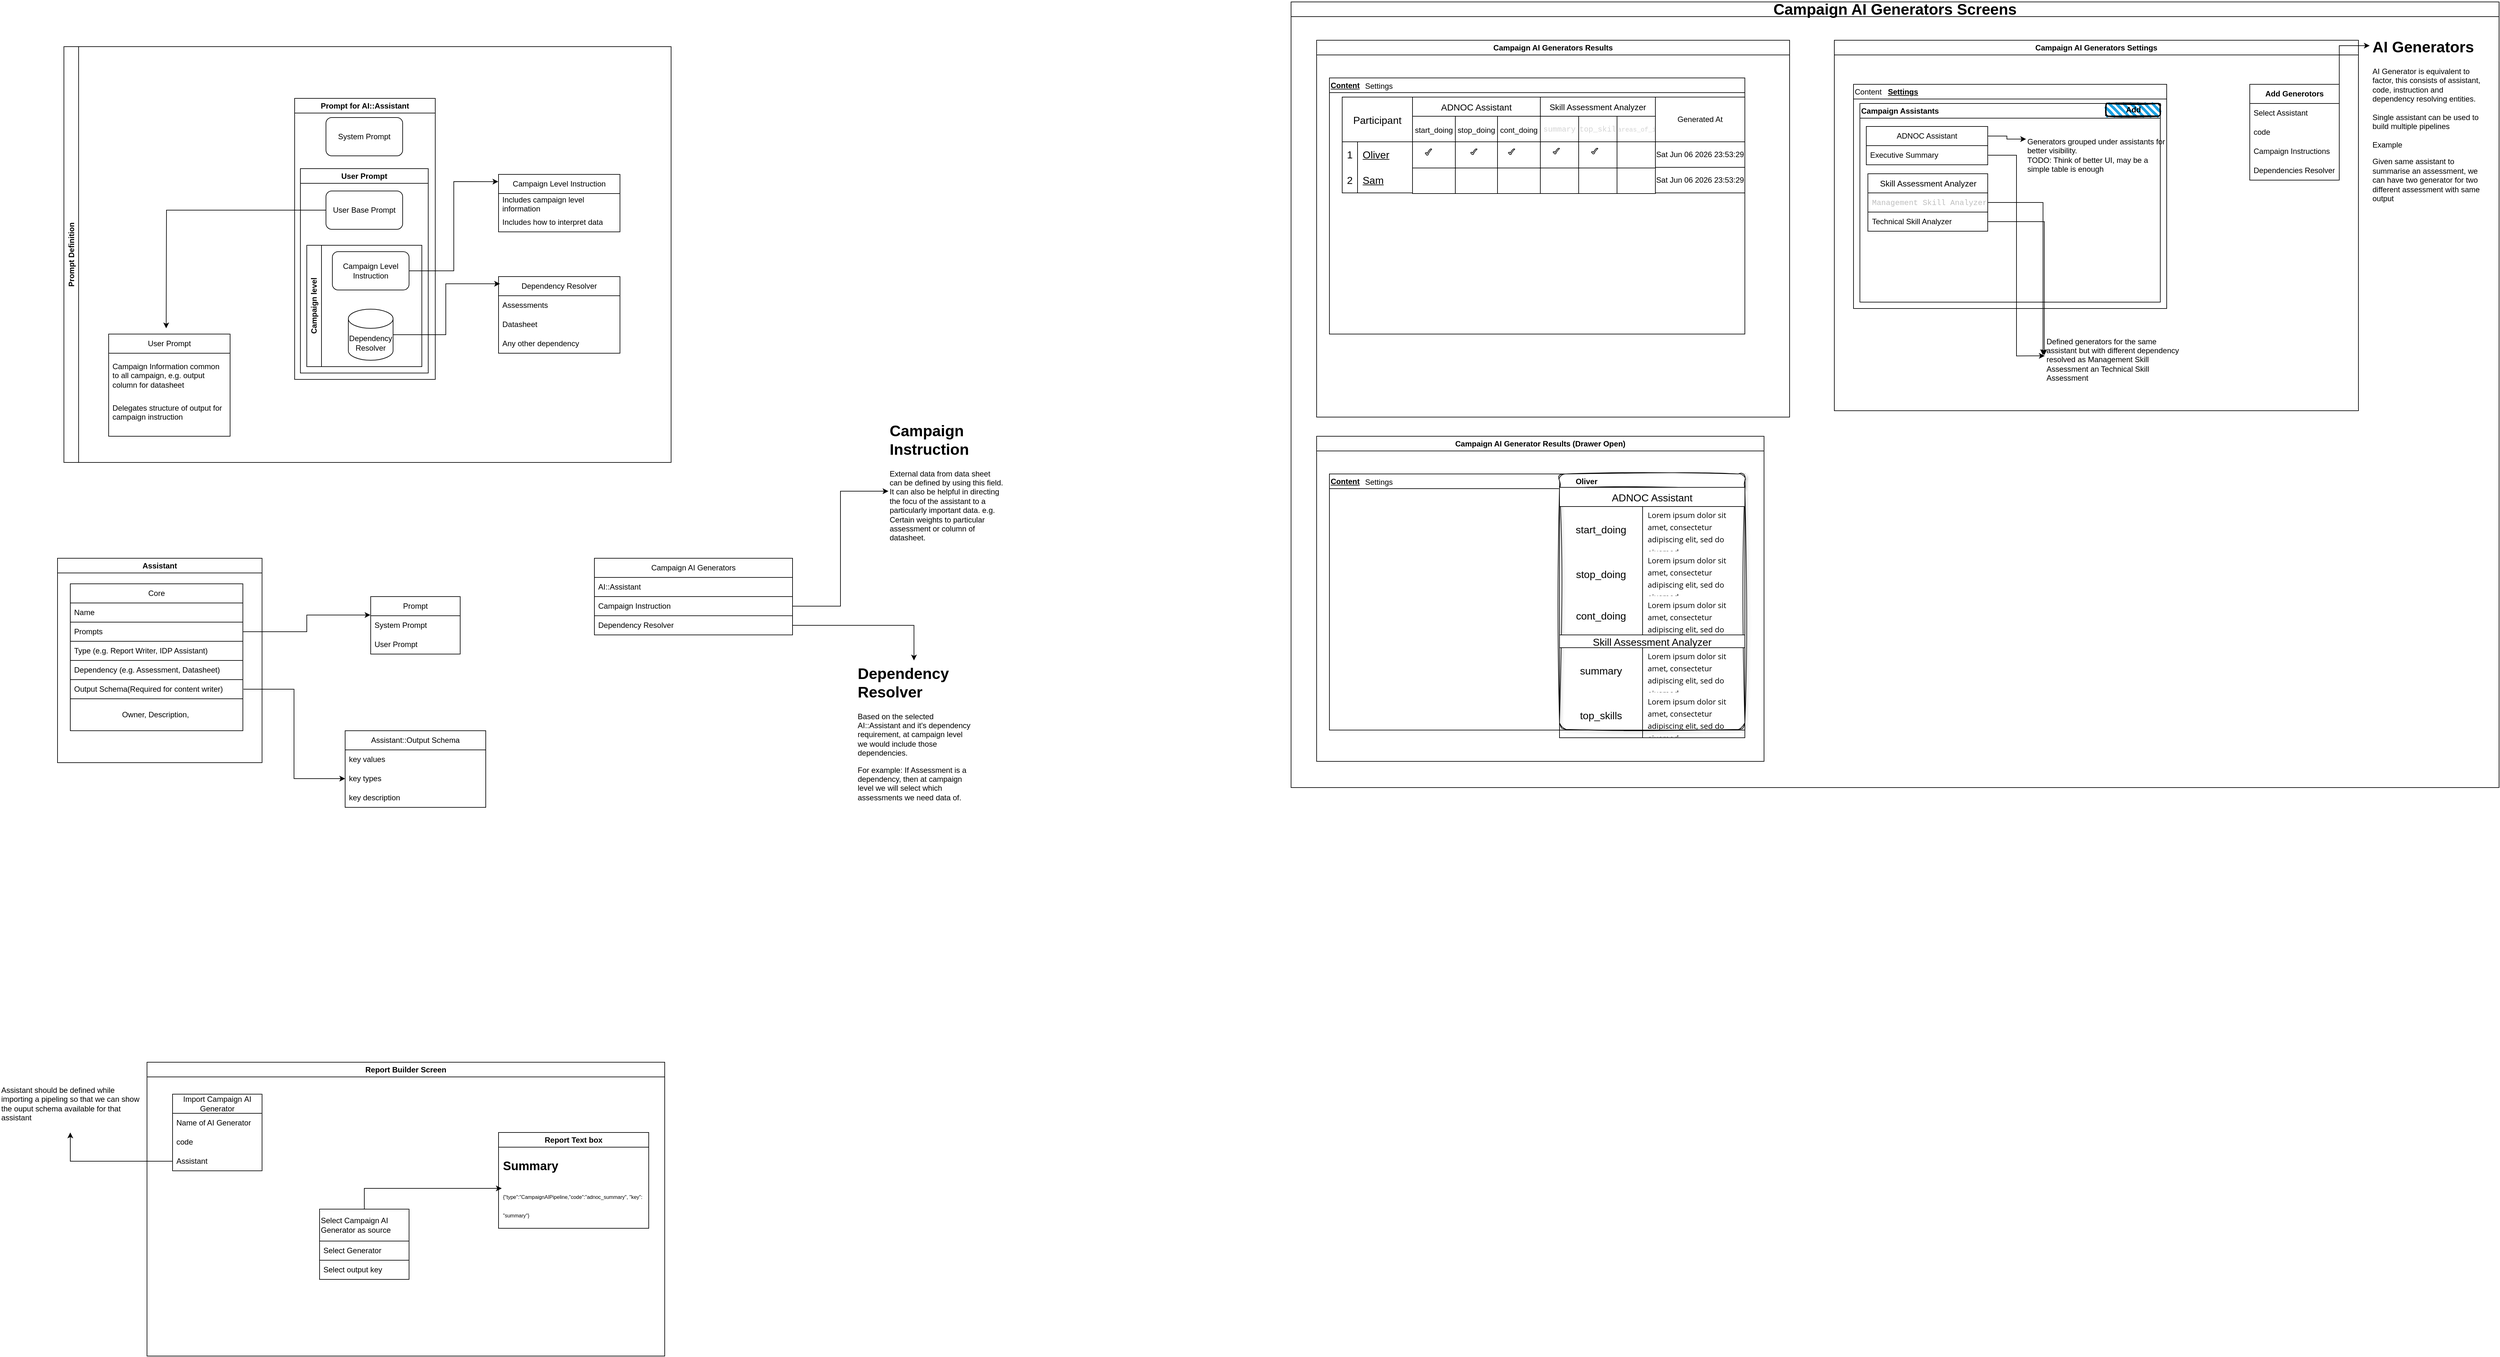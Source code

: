 <mxfile version="27.1.6">
  <diagram name="Page-1" id="SSzMfHvwIdfggM3md5LJ">
    <mxGraphModel dx="1851" dy="13253" grid="1" gridSize="10" guides="1" tooltips="1" connect="1" arrows="1" fold="1" page="1" pageScale="1" pageWidth="19200" pageHeight="12000" math="0" shadow="0">
      <root>
        <mxCell id="0" />
        <mxCell id="1" parent="0" />
        <mxCell id="PlvmzQfx7ljTFL7CO23Y-20" value="Campaign Level Instruction" style="swimlane;fontStyle=0;childLayout=stackLayout;horizontal=1;startSize=30;horizontalStack=0;resizeParent=1;resizeParentMax=0;resizeLast=0;collapsible=1;marginBottom=0;whiteSpace=wrap;html=1;" parent="1" vertex="1">
          <mxGeometry x="790" y="-460" width="190" height="90" as="geometry" />
        </mxCell>
        <mxCell id="PlvmzQfx7ljTFL7CO23Y-21" value="Includes campaign level information" style="text;strokeColor=none;fillColor=none;align=left;verticalAlign=middle;spacingLeft=4;spacingRight=4;overflow=hidden;points=[[0,0.5],[1,0.5]];portConstraint=eastwest;rotatable=0;whiteSpace=wrap;html=1;" parent="PlvmzQfx7ljTFL7CO23Y-20" vertex="1">
          <mxGeometry y="30" width="190" height="30" as="geometry" />
        </mxCell>
        <mxCell id="PlvmzQfx7ljTFL7CO23Y-23" value="Includes how to interpret data" style="text;strokeColor=none;fillColor=none;align=left;verticalAlign=middle;spacingLeft=4;spacingRight=4;overflow=hidden;points=[[0,0.5],[1,0.5]];portConstraint=eastwest;rotatable=0;whiteSpace=wrap;html=1;" parent="PlvmzQfx7ljTFL7CO23Y-20" vertex="1">
          <mxGeometry y="60" width="190" height="30" as="geometry" />
        </mxCell>
        <mxCell id="PlvmzQfx7ljTFL7CO23Y-27" value="Dependency Resolver" style="swimlane;fontStyle=0;childLayout=stackLayout;horizontal=1;startSize=30;horizontalStack=0;resizeParent=1;resizeParentMax=0;resizeLast=0;collapsible=1;marginBottom=0;whiteSpace=wrap;html=1;" parent="1" vertex="1">
          <mxGeometry x="790" y="-300" width="190" height="120" as="geometry" />
        </mxCell>
        <mxCell id="PlvmzQfx7ljTFL7CO23Y-28" value="Assessments" style="text;strokeColor=none;fillColor=none;align=left;verticalAlign=middle;spacingLeft=4;spacingRight=4;overflow=hidden;points=[[0,0.5],[1,0.5]];portConstraint=eastwest;rotatable=0;whiteSpace=wrap;html=1;" parent="PlvmzQfx7ljTFL7CO23Y-27" vertex="1">
          <mxGeometry y="30" width="190" height="30" as="geometry" />
        </mxCell>
        <mxCell id="PlvmzQfx7ljTFL7CO23Y-29" value="Datasheet" style="text;strokeColor=none;fillColor=none;align=left;verticalAlign=middle;spacingLeft=4;spacingRight=4;overflow=hidden;points=[[0,0.5],[1,0.5]];portConstraint=eastwest;rotatable=0;whiteSpace=wrap;html=1;" parent="PlvmzQfx7ljTFL7CO23Y-27" vertex="1">
          <mxGeometry y="60" width="190" height="30" as="geometry" />
        </mxCell>
        <mxCell id="PlvmzQfx7ljTFL7CO23Y-30" value="Any other dependency" style="text;strokeColor=none;fillColor=none;align=left;verticalAlign=middle;spacingLeft=4;spacingRight=4;overflow=hidden;points=[[0,0.5],[1,0.5]];portConstraint=eastwest;rotatable=0;whiteSpace=wrap;html=1;" parent="PlvmzQfx7ljTFL7CO23Y-27" vertex="1">
          <mxGeometry y="90" width="190" height="30" as="geometry" />
        </mxCell>
        <mxCell id="CMrl497mcLFZJ8g_c2Jp-1" value="User Prompt" style="swimlane;fontStyle=0;childLayout=stackLayout;horizontal=1;startSize=30;horizontalStack=0;resizeParent=1;resizeParentMax=0;resizeLast=0;collapsible=1;marginBottom=0;whiteSpace=wrap;html=1;" parent="1" vertex="1">
          <mxGeometry x="180" y="-210" width="190" height="160" as="geometry" />
        </mxCell>
        <mxCell id="CMrl497mcLFZJ8g_c2Jp-2" value="Campaign Information common to all campaign, e.g. output column for datasheet" style="text;strokeColor=none;fillColor=none;align=left;verticalAlign=middle;spacingLeft=4;spacingRight=4;overflow=hidden;points=[[0,0.5],[1,0.5]];portConstraint=eastwest;rotatable=0;whiteSpace=wrap;html=1;" parent="CMrl497mcLFZJ8g_c2Jp-1" vertex="1">
          <mxGeometry y="30" width="190" height="70" as="geometry" />
        </mxCell>
        <mxCell id="CMrl497mcLFZJ8g_c2Jp-3" value="Delegates structure of output for campaign instruction&lt;div&gt;&lt;br&gt;&lt;/div&gt;" style="text;strokeColor=none;fillColor=none;align=left;verticalAlign=middle;spacingLeft=4;spacingRight=4;overflow=hidden;points=[[0,0.5],[1,0.5]];portConstraint=eastwest;rotatable=0;whiteSpace=wrap;html=1;" parent="CMrl497mcLFZJ8g_c2Jp-1" vertex="1">
          <mxGeometry y="100" width="190" height="60" as="geometry" />
        </mxCell>
        <mxCell id="bE3iOkApcKu_SPNstHbB-1" value="Assistant" style="swimlane;whiteSpace=wrap;html=1;" parent="1" vertex="1">
          <mxGeometry x="100" y="141" width="320" height="320" as="geometry">
            <mxRectangle x="100" y="141" width="90" height="30" as="alternateBounds" />
          </mxGeometry>
        </mxCell>
        <mxCell id="bE3iOkApcKu_SPNstHbB-2" value="Core" style="swimlane;fontStyle=0;childLayout=stackLayout;horizontal=1;startSize=30;horizontalStack=0;resizeParent=1;resizeParentMax=0;resizeLast=0;collapsible=1;marginBottom=0;whiteSpace=wrap;html=1;" parent="bE3iOkApcKu_SPNstHbB-1" vertex="1">
          <mxGeometry x="20" y="40" width="270" height="180" as="geometry" />
        </mxCell>
        <mxCell id="bE3iOkApcKu_SPNstHbB-3" value="Name" style="text;strokeColor=none;fillColor=none;align=left;verticalAlign=middle;spacingLeft=4;spacingRight=4;overflow=hidden;points=[[0,0.5],[1,0.5]];portConstraint=eastwest;rotatable=0;whiteSpace=wrap;html=1;" parent="bE3iOkApcKu_SPNstHbB-2" vertex="1">
          <mxGeometry y="30" width="270" height="30" as="geometry" />
        </mxCell>
        <mxCell id="bE3iOkApcKu_SPNstHbB-5" value="Prompts" style="text;strokeColor=default;fillColor=none;align=left;verticalAlign=middle;spacingLeft=4;spacingRight=4;overflow=hidden;points=[[0,0.5],[1,0.5]];portConstraint=eastwest;rotatable=0;whiteSpace=wrap;html=1;" parent="bE3iOkApcKu_SPNstHbB-2" vertex="1">
          <mxGeometry y="60" width="270" height="30" as="geometry" />
        </mxCell>
        <mxCell id="bE3iOkApcKu_SPNstHbB-6" value="Type (e.g. Report Writer, IDP Assistant)" style="text;strokeColor=default;fillColor=none;align=left;verticalAlign=middle;spacingLeft=4;spacingRight=4;overflow=hidden;points=[[0,0.5],[1,0.5]];portConstraint=eastwest;rotatable=0;whiteSpace=wrap;html=1;" parent="bE3iOkApcKu_SPNstHbB-2" vertex="1">
          <mxGeometry y="90" width="270" height="30" as="geometry" />
        </mxCell>
        <mxCell id="bE3iOkApcKu_SPNstHbB-7" value="Dependency (e.g. Assessment, Datasheet)" style="text;strokeColor=default;fillColor=none;align=left;verticalAlign=middle;spacingLeft=4;spacingRight=4;overflow=hidden;points=[[0,0.5],[1,0.5]];portConstraint=eastwest;rotatable=0;whiteSpace=wrap;html=1;" parent="bE3iOkApcKu_SPNstHbB-2" vertex="1">
          <mxGeometry y="120" width="270" height="30" as="geometry" />
        </mxCell>
        <mxCell id="bE3iOkApcKu_SPNstHbB-8" value="Output Schema(Required for content writer)" style="text;strokeColor=default;fillColor=none;align=left;verticalAlign=middle;spacingLeft=4;spacingRight=4;overflow=hidden;points=[[0,0.5],[1,0.5]];portConstraint=eastwest;rotatable=0;whiteSpace=wrap;html=1;perimeterSpacing=1;rounded=0;" parent="bE3iOkApcKu_SPNstHbB-2" vertex="1">
          <mxGeometry y="150" width="270" height="30" as="geometry" />
        </mxCell>
        <mxCell id="bE3iOkApcKu_SPNstHbB-20" value="" style="rounded=0;whiteSpace=wrap;html=1;" parent="bE3iOkApcKu_SPNstHbB-1" vertex="1">
          <mxGeometry x="20" y="220" width="270" height="50" as="geometry" />
        </mxCell>
        <mxCell id="bE3iOkApcKu_SPNstHbB-21" value="Owner, Description,&amp;nbsp;" style="text;html=1;align=center;verticalAlign=middle;whiteSpace=wrap;rounded=0;" parent="bE3iOkApcKu_SPNstHbB-1" vertex="1">
          <mxGeometry x="30" y="230" width="250" height="30" as="geometry" />
        </mxCell>
        <mxCell id="bE3iOkApcKu_SPNstHbB-9" value="Assistant::Output Schema" style="swimlane;fontStyle=0;childLayout=stackLayout;horizontal=1;startSize=30;horizontalStack=0;resizeParent=1;resizeParentMax=0;resizeLast=0;collapsible=1;marginBottom=0;whiteSpace=wrap;html=1;" parent="1" vertex="1">
          <mxGeometry x="550" y="411" width="220" height="120" as="geometry" />
        </mxCell>
        <mxCell id="bE3iOkApcKu_SPNstHbB-10" value="key values" style="text;strokeColor=none;fillColor=none;align=left;verticalAlign=middle;spacingLeft=4;spacingRight=4;overflow=hidden;points=[[0,0.5],[1,0.5]];portConstraint=eastwest;rotatable=0;whiteSpace=wrap;html=1;" parent="bE3iOkApcKu_SPNstHbB-9" vertex="1">
          <mxGeometry y="30" width="220" height="30" as="geometry" />
        </mxCell>
        <mxCell id="bE3iOkApcKu_SPNstHbB-11" value="key types" style="text;strokeColor=none;fillColor=none;align=left;verticalAlign=middle;spacingLeft=4;spacingRight=4;overflow=hidden;points=[[0,0.5],[1,0.5]];portConstraint=eastwest;rotatable=0;whiteSpace=wrap;html=1;" parent="bE3iOkApcKu_SPNstHbB-9" vertex="1">
          <mxGeometry y="60" width="220" height="30" as="geometry" />
        </mxCell>
        <mxCell id="bE3iOkApcKu_SPNstHbB-12" value="key description" style="text;strokeColor=none;fillColor=none;align=left;verticalAlign=middle;spacingLeft=4;spacingRight=4;overflow=hidden;points=[[0,0.5],[1,0.5]];portConstraint=eastwest;rotatable=0;whiteSpace=wrap;html=1;" parent="bE3iOkApcKu_SPNstHbB-9" vertex="1">
          <mxGeometry y="90" width="220" height="30" as="geometry" />
        </mxCell>
        <mxCell id="bE3iOkApcKu_SPNstHbB-13" style="edgeStyle=orthogonalEdgeStyle;rounded=0;orthogonalLoop=1;jettySize=auto;html=1;exitX=1;exitY=0.5;exitDx=0;exitDy=0;entryX=0;entryY=0.5;entryDx=0;entryDy=0;" parent="1" source="bE3iOkApcKu_SPNstHbB-8" target="bE3iOkApcKu_SPNstHbB-11" edge="1">
          <mxGeometry relative="1" as="geometry" />
        </mxCell>
        <mxCell id="bE3iOkApcKu_SPNstHbB-15" style="edgeStyle=orthogonalEdgeStyle;rounded=0;orthogonalLoop=1;jettySize=auto;html=1;exitX=1;exitY=0.5;exitDx=0;exitDy=0;entryX=-0.003;entryY=-0.038;entryDx=0;entryDy=0;entryPerimeter=0;" parent="1" source="bE3iOkApcKu_SPNstHbB-5" target="bE3iOkApcKu_SPNstHbB-48" edge="1">
          <mxGeometry relative="1" as="geometry">
            <mxPoint x="560" y="211" as="targetPoint" />
          </mxGeometry>
        </mxCell>
        <mxCell id="bE3iOkApcKu_SPNstHbB-16" value="Campaign AI Generators" style="swimlane;fontStyle=0;childLayout=stackLayout;horizontal=1;startSize=30;horizontalStack=0;resizeParent=1;resizeParentMax=0;resizeLast=0;collapsible=1;marginBottom=0;whiteSpace=wrap;html=1;" parent="1" vertex="1">
          <mxGeometry x="940" y="141" width="310" height="120" as="geometry" />
        </mxCell>
        <mxCell id="bE3iOkApcKu_SPNstHbB-18" value="AI::Assistant" style="text;strokeColor=none;fillColor=none;align=left;verticalAlign=middle;spacingLeft=4;spacingRight=4;overflow=hidden;points=[[0,0.5],[1,0.5]];portConstraint=eastwest;rotatable=0;whiteSpace=wrap;html=1;" parent="bE3iOkApcKu_SPNstHbB-16" vertex="1">
          <mxGeometry y="30" width="310" height="30" as="geometry" />
        </mxCell>
        <mxCell id="bE3iOkApcKu_SPNstHbB-19" value="Campaign Instruction" style="text;strokeColor=default;fillColor=none;align=left;verticalAlign=middle;spacingLeft=4;spacingRight=4;overflow=hidden;points=[[0,0.5],[1,0.5]];portConstraint=eastwest;rotatable=0;whiteSpace=wrap;html=1;" parent="bE3iOkApcKu_SPNstHbB-16" vertex="1">
          <mxGeometry y="60" width="310" height="30" as="geometry" />
        </mxCell>
        <mxCell id="bE3iOkApcKu_SPNstHbB-24" value="Dependency Resolver" style="text;strokeColor=none;fillColor=none;align=left;verticalAlign=middle;spacingLeft=4;spacingRight=4;overflow=hidden;points=[[0,0.5],[1,0.5]];portConstraint=eastwest;rotatable=0;whiteSpace=wrap;html=1;" parent="bE3iOkApcKu_SPNstHbB-16" vertex="1">
          <mxGeometry y="90" width="310" height="30" as="geometry" />
        </mxCell>
        <mxCell id="bE3iOkApcKu_SPNstHbB-32" value="Prompt for AI::Assistant" style="swimlane;whiteSpace=wrap;html=1;" parent="1" vertex="1">
          <mxGeometry x="471" y="-579" width="220" height="440" as="geometry" />
        </mxCell>
        <mxCell id="bE3iOkApcKu_SPNstHbB-33" value="System Prompt" style="rounded=1;whiteSpace=wrap;html=1;" parent="bE3iOkApcKu_SPNstHbB-32" vertex="1">
          <mxGeometry x="49" y="30" width="120" height="60" as="geometry" />
        </mxCell>
        <mxCell id="bE3iOkApcKu_SPNstHbB-41" style="edgeStyle=orthogonalEdgeStyle;rounded=0;orthogonalLoop=1;jettySize=auto;html=1;exitX=0;exitY=0.5;exitDx=0;exitDy=0;" parent="bE3iOkApcKu_SPNstHbB-32" source="bE3iOkApcKu_SPNstHbB-34" edge="1">
          <mxGeometry relative="1" as="geometry">
            <mxPoint x="-201" y="360" as="targetPoint" />
          </mxGeometry>
        </mxCell>
        <mxCell id="bE3iOkApcKu_SPNstHbB-34" value="User Base Prompt" style="rounded=1;whiteSpace=wrap;html=1;" parent="bE3iOkApcKu_SPNstHbB-32" vertex="1">
          <mxGeometry x="49" y="145" width="120" height="60" as="geometry" />
        </mxCell>
        <mxCell id="bE3iOkApcKu_SPNstHbB-35" value="Campaign level" style="swimlane;horizontal=0;whiteSpace=wrap;html=1;" parent="bE3iOkApcKu_SPNstHbB-32" vertex="1">
          <mxGeometry x="19" y="230" width="180" height="190" as="geometry" />
        </mxCell>
        <mxCell id="bE3iOkApcKu_SPNstHbB-36" value="Campaign Level Instruction" style="rounded=1;whiteSpace=wrap;html=1;" parent="bE3iOkApcKu_SPNstHbB-35" vertex="1">
          <mxGeometry x="40" y="10" width="120" height="60" as="geometry" />
        </mxCell>
        <mxCell id="bE3iOkApcKu_SPNstHbB-37" style="edgeStyle=orthogonalEdgeStyle;rounded=0;orthogonalLoop=1;jettySize=auto;html=1;exitX=1;exitY=0;exitDx=0;exitDy=0;" parent="bE3iOkApcKu_SPNstHbB-32" source="bE3iOkApcKu_SPNstHbB-38" edge="1">
          <mxGeometry relative="1" as="geometry">
            <mxPoint x="209.069" y="110" as="targetPoint" />
          </mxGeometry>
        </mxCell>
        <mxCell id="bE3iOkApcKu_SPNstHbB-38" value="User Prompt" style="swimlane;whiteSpace=wrap;html=1;" parent="bE3iOkApcKu_SPNstHbB-32" vertex="1">
          <mxGeometry x="9" y="110" width="200" height="320" as="geometry" />
        </mxCell>
        <mxCell id="bE3iOkApcKu_SPNstHbB-39" value="Dependency Resolver" style="shape=cylinder3;whiteSpace=wrap;html=1;boundedLbl=1;backgroundOutline=1;size=15;" parent="bE3iOkApcKu_SPNstHbB-38" vertex="1">
          <mxGeometry x="75" y="220" width="70" height="80" as="geometry" />
        </mxCell>
        <mxCell id="bE3iOkApcKu_SPNstHbB-42" style="edgeStyle=orthogonalEdgeStyle;rounded=0;orthogonalLoop=1;jettySize=auto;html=1;exitX=1;exitY=0.5;exitDx=0;exitDy=0;entryX=-0.002;entryY=0.126;entryDx=0;entryDy=0;entryPerimeter=0;" parent="1" source="bE3iOkApcKu_SPNstHbB-36" target="PlvmzQfx7ljTFL7CO23Y-20" edge="1">
          <mxGeometry relative="1" as="geometry" />
        </mxCell>
        <mxCell id="bE3iOkApcKu_SPNstHbB-43" style="edgeStyle=orthogonalEdgeStyle;rounded=0;orthogonalLoop=1;jettySize=auto;html=1;exitX=1;exitY=0.5;exitDx=0;exitDy=0;exitPerimeter=0;entryX=0.012;entryY=0.094;entryDx=0;entryDy=0;entryPerimeter=0;" parent="1" source="bE3iOkApcKu_SPNstHbB-39" target="PlvmzQfx7ljTFL7CO23Y-27" edge="1">
          <mxGeometry relative="1" as="geometry" />
        </mxCell>
        <mxCell id="bE3iOkApcKu_SPNstHbB-45" value="&lt;h1 style=&quot;margin-top: 0px;&quot;&gt;Dependency Resolver&lt;/h1&gt;&lt;p&gt;Based on the selected AI::Assistant and it&#39;s dependency requirement, at campaign level we would include those dependencies.&lt;/p&gt;&lt;p&gt;For example: If Assessment is a dependency, then at campaign level we will select which assessments we need data of.&lt;/p&gt;" style="text;html=1;whiteSpace=wrap;overflow=hidden;rounded=0;" parent="1" vertex="1">
          <mxGeometry x="1350" y="301" width="180" height="230" as="geometry" />
        </mxCell>
        <mxCell id="bE3iOkApcKu_SPNstHbB-46" style="edgeStyle=orthogonalEdgeStyle;rounded=0;orthogonalLoop=1;jettySize=auto;html=1;exitX=1;exitY=0.5;exitDx=0;exitDy=0;" parent="1" source="bE3iOkApcKu_SPNstHbB-24" target="bE3iOkApcKu_SPNstHbB-45" edge="1">
          <mxGeometry relative="1" as="geometry" />
        </mxCell>
        <mxCell id="bE3iOkApcKu_SPNstHbB-47" value="Prompt" style="swimlane;fontStyle=0;childLayout=stackLayout;horizontal=1;startSize=30;horizontalStack=0;resizeParent=1;resizeParentMax=0;resizeLast=0;collapsible=1;marginBottom=0;whiteSpace=wrap;html=1;" parent="1" vertex="1">
          <mxGeometry x="590" y="201" width="140" height="90" as="geometry" />
        </mxCell>
        <mxCell id="bE3iOkApcKu_SPNstHbB-48" value="System Prompt" style="text;strokeColor=none;fillColor=none;align=left;verticalAlign=middle;spacingLeft=4;spacingRight=4;overflow=hidden;points=[[0,0.5],[1,0.5]];portConstraint=eastwest;rotatable=0;whiteSpace=wrap;html=1;" parent="bE3iOkApcKu_SPNstHbB-47" vertex="1">
          <mxGeometry y="30" width="140" height="30" as="geometry" />
        </mxCell>
        <mxCell id="bE3iOkApcKu_SPNstHbB-49" value="User Prompt" style="text;strokeColor=none;fillColor=none;align=left;verticalAlign=middle;spacingLeft=4;spacingRight=4;overflow=hidden;points=[[0,0.5],[1,0.5]];portConstraint=eastwest;rotatable=0;whiteSpace=wrap;html=1;" parent="bE3iOkApcKu_SPNstHbB-47" vertex="1">
          <mxGeometry y="60" width="140" height="30" as="geometry" />
        </mxCell>
        <mxCell id="bE3iOkApcKu_SPNstHbB-51" value="&lt;h1 style=&quot;margin-top: 0px;&quot;&gt;Campaign Instruction&lt;/h1&gt;&lt;p&gt;External data from data sheet can be defined by using this field. It can also be helpful in directing the focu of the assistant to a particularly important data. e.g. Certain weights to particular assessment or column of datasheet.&lt;/p&gt;" style="text;html=1;whiteSpace=wrap;overflow=hidden;rounded=0;" parent="1" vertex="1">
          <mxGeometry x="1400" y="-79" width="180" height="230" as="geometry" />
        </mxCell>
        <mxCell id="bE3iOkApcKu_SPNstHbB-52" style="edgeStyle=orthogonalEdgeStyle;rounded=0;orthogonalLoop=1;jettySize=auto;html=1;exitX=1;exitY=0.5;exitDx=0;exitDy=0;entryX=0;entryY=0.5;entryDx=0;entryDy=0;" parent="1" source="bE3iOkApcKu_SPNstHbB-19" target="bE3iOkApcKu_SPNstHbB-51" edge="1">
          <mxGeometry relative="1" as="geometry" />
        </mxCell>
        <mxCell id="bE3iOkApcKu_SPNstHbB-53" value="Prompt Definition" style="swimlane;horizontal=0;whiteSpace=wrap;html=1;" parent="1" vertex="1">
          <mxGeometry x="110" y="-660" width="950" height="651" as="geometry" />
        </mxCell>
        <mxCell id="bE3iOkApcKu_SPNstHbB-54" value="Campaign AI Generators Screens" style="swimlane;whiteSpace=wrap;html=1;swimlaneLine=1;fontSize=24;" parent="1" vertex="1">
          <mxGeometry x="2030" y="-730" width="1890" height="1230" as="geometry">
            <mxRectangle x="2030" y="-730" width="390" height="40" as="alternateBounds" />
          </mxGeometry>
        </mxCell>
        <mxCell id="bE3iOkApcKu_SPNstHbB-55" value="Campaign AI Generators Results" style="swimlane;whiteSpace=wrap;html=1;" parent="bE3iOkApcKu_SPNstHbB-54" vertex="1">
          <mxGeometry x="40" y="60" width="740" height="590" as="geometry" />
        </mxCell>
        <mxCell id="bE3iOkApcKu_SPNstHbB-84" value="Skill Assessment Analyzer" style="shape=table;startSize=30;container=1;collapsible=0;childLayout=tableLayout;strokeColor=default;fontSize=13;" parent="bE3iOkApcKu_SPNstHbB-55" vertex="1">
          <mxGeometry x="350" y="89" width="180" height="151.0" as="geometry" />
        </mxCell>
        <mxCell id="bE3iOkApcKu_SPNstHbB-93" value="" style="shape=tableRow;horizontal=1;startSize=0;swimlaneHead=0;swimlaneBody=0;strokeColor=inherit;top=0;left=0;bottom=0;right=0;collapsible=0;dropTarget=0;fillColor=none;points=[[0,0.5],[1,0.5]];portConstraint=eastwest;fontSize=16;" parent="bE3iOkApcKu_SPNstHbB-84" vertex="1">
          <mxGeometry y="30" width="180" height="40" as="geometry" />
        </mxCell>
        <mxCell id="bE3iOkApcKu_SPNstHbB-94" value="&lt;div style=&quot;font-family: Menlo, Monaco, &amp;quot;Courier New&amp;quot;, monospace; font-size: 12px; line-height: 18px; white-space: pre;&quot;&gt;&lt;font style=&quot;color: light-dark(rgb(212, 212, 212), rgb(255, 255, 255));&quot;&gt;summary&lt;/font&gt;&lt;/div&gt;" style="shape=partialRectangle;html=1;whiteSpace=wrap;connectable=0;strokeColor=inherit;overflow=hidden;fillColor=none;top=0;left=0;bottom=0;right=0;pointerEvents=1;fontSize=16;" parent="bE3iOkApcKu_SPNstHbB-93" vertex="1">
          <mxGeometry width="60" height="40" as="geometry">
            <mxRectangle width="60" height="40" as="alternateBounds" />
          </mxGeometry>
        </mxCell>
        <mxCell id="bE3iOkApcKu_SPNstHbB-95" value="&lt;div style=&quot;font-family: Menlo, Monaco, &amp;quot;Courier New&amp;quot;, monospace; font-size: 12px; line-height: 18px; white-space: pre;&quot;&gt;&lt;font style=&quot;color: light-dark(rgb(212, 212, 212), rgb(255, 255, 255));&quot;&gt;top_skill&lt;/font&gt;&lt;/div&gt;" style="shape=partialRectangle;html=1;whiteSpace=wrap;connectable=0;strokeColor=inherit;overflow=hidden;fillColor=none;top=0;left=0;bottom=0;right=0;pointerEvents=1;fontSize=16;" parent="bE3iOkApcKu_SPNstHbB-93" vertex="1">
          <mxGeometry x="60" width="60" height="40" as="geometry">
            <mxRectangle width="60" height="40" as="alternateBounds" />
          </mxGeometry>
        </mxCell>
        <mxCell id="bE3iOkApcKu_SPNstHbB-96" value="&lt;div style=&quot;font-family: Menlo, Monaco, &amp;quot;Courier New&amp;quot;, monospace; line-height: 18px; white-space: pre;&quot;&gt;&lt;font style=&quot;color: light-dark(rgb(212, 212, 212), rgb(255, 255, 255)); font-size: 10px;&quot;&gt;areas_of_improvement&lt;/font&gt;&lt;/div&gt;" style="shape=partialRectangle;html=1;connectable=0;strokeColor=inherit;overflow=hidden;fillColor=none;top=0;left=0;bottom=0;right=0;pointerEvents=1;fontSize=16;whiteSpace=wrap;" parent="bE3iOkApcKu_SPNstHbB-93" vertex="1">
          <mxGeometry x="120" width="60" height="40" as="geometry">
            <mxRectangle width="60" height="40" as="alternateBounds" />
          </mxGeometry>
        </mxCell>
        <mxCell id="bE3iOkApcKu_SPNstHbB-85" value="" style="shape=tableRow;horizontal=0;startSize=0;swimlaneHead=0;swimlaneBody=0;strokeColor=inherit;top=0;left=0;bottom=0;right=0;collapsible=0;dropTarget=0;fillColor=none;points=[[0,0.5],[1,0.5]];portConstraint=eastwest;fontSize=16;" parent="bE3iOkApcKu_SPNstHbB-84" vertex="1">
          <mxGeometry y="70" width="180" height="41" as="geometry" />
        </mxCell>
        <mxCell id="bE3iOkApcKu_SPNstHbB-86" value="" style="shape=partialRectangle;html=1;whiteSpace=wrap;connectable=0;strokeColor=inherit;overflow=hidden;fillColor=none;top=0;left=0;bottom=0;right=0;pointerEvents=1;fontSize=16;" parent="bE3iOkApcKu_SPNstHbB-85" vertex="1">
          <mxGeometry width="60" height="41" as="geometry">
            <mxRectangle width="60" height="41" as="alternateBounds" />
          </mxGeometry>
        </mxCell>
        <mxCell id="bE3iOkApcKu_SPNstHbB-87" value="" style="shape=partialRectangle;html=1;whiteSpace=wrap;connectable=0;strokeColor=inherit;overflow=hidden;fillColor=none;top=0;left=0;bottom=0;right=0;pointerEvents=1;fontSize=16;" parent="bE3iOkApcKu_SPNstHbB-85" vertex="1">
          <mxGeometry x="60" width="60" height="41" as="geometry">
            <mxRectangle width="60" height="41" as="alternateBounds" />
          </mxGeometry>
        </mxCell>
        <mxCell id="bE3iOkApcKu_SPNstHbB-88" value="" style="shape=partialRectangle;html=1;whiteSpace=wrap;connectable=0;strokeColor=inherit;overflow=hidden;fillColor=none;top=0;left=0;bottom=0;right=0;pointerEvents=1;fontSize=16;" parent="bE3iOkApcKu_SPNstHbB-85" vertex="1">
          <mxGeometry x="120" width="60" height="41" as="geometry">
            <mxRectangle width="60" height="41" as="alternateBounds" />
          </mxGeometry>
        </mxCell>
        <mxCell id="bE3iOkApcKu_SPNstHbB-89" value="" style="shape=tableRow;horizontal=0;startSize=0;swimlaneHead=0;swimlaneBody=0;strokeColor=inherit;top=0;left=0;bottom=0;right=0;collapsible=0;dropTarget=0;fillColor=none;points=[[0,0.5],[1,0.5]];portConstraint=eastwest;fontSize=16;" parent="bE3iOkApcKu_SPNstHbB-84" vertex="1">
          <mxGeometry y="111" width="180" height="40" as="geometry" />
        </mxCell>
        <mxCell id="bE3iOkApcKu_SPNstHbB-90" value="" style="shape=partialRectangle;html=1;whiteSpace=wrap;connectable=0;strokeColor=inherit;overflow=hidden;fillColor=none;top=0;left=0;bottom=0;right=0;pointerEvents=1;fontSize=16;" parent="bE3iOkApcKu_SPNstHbB-89" vertex="1">
          <mxGeometry width="60" height="40" as="geometry">
            <mxRectangle width="60" height="40" as="alternateBounds" />
          </mxGeometry>
        </mxCell>
        <mxCell id="bE3iOkApcKu_SPNstHbB-91" value="" style="shape=partialRectangle;html=1;whiteSpace=wrap;connectable=0;strokeColor=inherit;overflow=hidden;fillColor=none;top=0;left=0;bottom=0;right=0;pointerEvents=1;fontSize=16;" parent="bE3iOkApcKu_SPNstHbB-89" vertex="1">
          <mxGeometry x="60" width="60" height="40" as="geometry">
            <mxRectangle width="60" height="40" as="alternateBounds" />
          </mxGeometry>
        </mxCell>
        <mxCell id="bE3iOkApcKu_SPNstHbB-92" value="" style="shape=partialRectangle;html=1;whiteSpace=wrap;connectable=0;strokeColor=inherit;overflow=hidden;fillColor=none;top=0;left=0;bottom=0;right=0;pointerEvents=1;fontSize=16;" parent="bE3iOkApcKu_SPNstHbB-89" vertex="1">
          <mxGeometry x="120" width="60" height="40" as="geometry">
            <mxRectangle width="60" height="40" as="alternateBounds" />
          </mxGeometry>
        </mxCell>
        <mxCell id="bE3iOkApcKu_SPNstHbB-97" value="Participant" style="shape=table;startSize=70;container=1;collapsible=0;childLayout=tableLayout;fixedRows=1;rowLines=0;fontStyle=0;strokeColor=default;fontSize=16;" parent="bE3iOkApcKu_SPNstHbB-55" vertex="1">
          <mxGeometry x="40" y="89" width="110" height="150" as="geometry" />
        </mxCell>
        <mxCell id="bE3iOkApcKu_SPNstHbB-98" value="" style="shape=tableRow;horizontal=0;startSize=0;swimlaneHead=0;swimlaneBody=0;top=0;left=0;bottom=0;right=0;collapsible=0;dropTarget=0;fillColor=none;points=[[0,0.5],[1,0.5]];portConstraint=eastwest;strokeColor=inherit;fontSize=16;" parent="bE3iOkApcKu_SPNstHbB-97" vertex="1">
          <mxGeometry y="70" width="110" height="40" as="geometry" />
        </mxCell>
        <mxCell id="bE3iOkApcKu_SPNstHbB-99" value="1" style="shape=partialRectangle;html=1;whiteSpace=wrap;connectable=0;fillColor=none;top=0;left=0;bottom=0;right=0;overflow=hidden;pointerEvents=1;strokeColor=inherit;fontSize=16;" parent="bE3iOkApcKu_SPNstHbB-98" vertex="1">
          <mxGeometry width="24" height="40" as="geometry">
            <mxRectangle width="24" height="40" as="alternateBounds" />
          </mxGeometry>
        </mxCell>
        <mxCell id="bE3iOkApcKu_SPNstHbB-100" value="&lt;u&gt;Oliver&lt;/u&gt;" style="shape=partialRectangle;html=1;whiteSpace=wrap;connectable=0;fillColor=none;top=0;left=0;bottom=0;right=0;align=left;spacingLeft=6;overflow=hidden;strokeColor=inherit;fontSize=16;" parent="bE3iOkApcKu_SPNstHbB-98" vertex="1">
          <mxGeometry x="24" width="86" height="40" as="geometry">
            <mxRectangle width="86" height="40" as="alternateBounds" />
          </mxGeometry>
        </mxCell>
        <mxCell id="bE3iOkApcKu_SPNstHbB-101" value="" style="shape=tableRow;horizontal=0;startSize=0;swimlaneHead=0;swimlaneBody=0;top=0;left=0;bottom=0;right=0;collapsible=0;dropTarget=0;fillColor=none;points=[[0,0.5],[1,0.5]];portConstraint=eastwest;strokeColor=inherit;fontSize=16;" parent="bE3iOkApcKu_SPNstHbB-97" vertex="1">
          <mxGeometry y="110" width="110" height="40" as="geometry" />
        </mxCell>
        <mxCell id="bE3iOkApcKu_SPNstHbB-102" value="2" style="shape=partialRectangle;html=1;whiteSpace=wrap;connectable=0;fillColor=none;top=0;left=0;bottom=0;right=0;overflow=hidden;strokeColor=inherit;fontSize=16;" parent="bE3iOkApcKu_SPNstHbB-101" vertex="1">
          <mxGeometry width="24" height="40" as="geometry">
            <mxRectangle width="24" height="40" as="alternateBounds" />
          </mxGeometry>
        </mxCell>
        <mxCell id="bE3iOkApcKu_SPNstHbB-103" value="&lt;u&gt;Sam&lt;/u&gt;" style="shape=partialRectangle;html=1;whiteSpace=wrap;connectable=0;fillColor=none;top=0;left=0;bottom=0;right=0;align=left;spacingLeft=6;overflow=hidden;strokeColor=inherit;fontSize=16;" parent="bE3iOkApcKu_SPNstHbB-101" vertex="1">
          <mxGeometry x="24" width="86" height="40" as="geometry">
            <mxRectangle width="86" height="40" as="alternateBounds" />
          </mxGeometry>
        </mxCell>
        <mxCell id="bE3iOkApcKu_SPNstHbB-107" value="&lt;u&gt;Content&lt;/u&gt;" style="swimlane;whiteSpace=wrap;html=1;align=left;" parent="bE3iOkApcKu_SPNstHbB-55" vertex="1">
          <mxGeometry x="20" y="59" width="650" height="401" as="geometry" />
        </mxCell>
        <mxCell id="bE3iOkApcKu_SPNstHbB-108" value="Settings" style="text;html=1;align=center;verticalAlign=middle;whiteSpace=wrap;rounded=0;" parent="bE3iOkApcKu_SPNstHbB-107" vertex="1">
          <mxGeometry x="45" y="-5" width="65" height="35" as="geometry" />
        </mxCell>
        <mxCell id="bE3iOkApcKu_SPNstHbB-112" value="Generated At" style="swimlane;fontStyle=0;childLayout=stackLayout;horizontal=1;startSize=70;horizontalStack=0;resizeParent=1;resizeParentMax=0;resizeLast=0;collapsible=1;marginBottom=0;whiteSpace=wrap;html=1;" parent="bE3iOkApcKu_SPNstHbB-107" vertex="1">
          <mxGeometry x="510" y="30" width="140" height="150" as="geometry" />
        </mxCell>
        <UserObject label="%date{ddd mmm dd yyyy HH:MM:ss}%" placeholders="1" id="bE3iOkApcKu_SPNstHbB-116">
          <mxCell style="text;html=1;strokeColor=none;fillColor=none;align=center;verticalAlign=middle;whiteSpace=wrap;overflow=hidden;" parent="bE3iOkApcKu_SPNstHbB-112" vertex="1">
            <mxGeometry y="70" width="140" height="40" as="geometry" />
          </mxCell>
        </UserObject>
        <UserObject label="%date{ddd mmm dd yyyy HH:MM:ss}%" placeholders="1" id="bE3iOkApcKu_SPNstHbB-117">
          <mxCell style="text;html=1;strokeColor=default;fillColor=none;align=center;verticalAlign=middle;whiteSpace=wrap;overflow=hidden;" parent="bE3iOkApcKu_SPNstHbB-112" vertex="1">
            <mxGeometry y="110" width="140" height="40" as="geometry" />
          </mxCell>
        </UserObject>
        <mxCell id="bE3iOkApcKu_SPNstHbB-57" value="ADNOC Assistant" style="shape=table;startSize=30;container=1;collapsible=0;childLayout=tableLayout;strokeColor=default;fontSize=14;" parent="bE3iOkApcKu_SPNstHbB-107" vertex="1">
          <mxGeometry x="130" y="30" width="200" height="151.0" as="geometry" />
        </mxCell>
        <mxCell id="bE3iOkApcKu_SPNstHbB-58" value="" style="shape=tableRow;horizontal=0;startSize=0;swimlaneHead=0;swimlaneBody=0;strokeColor=inherit;top=0;left=0;bottom=0;right=0;collapsible=0;dropTarget=0;fillColor=none;points=[[0,0.5],[1,0.5]];portConstraint=eastwest;fontSize=16;" parent="bE3iOkApcKu_SPNstHbB-57" vertex="1">
          <mxGeometry y="30" width="200" height="40" as="geometry" />
        </mxCell>
        <mxCell id="bE3iOkApcKu_SPNstHbB-59" value="&lt;font style=&quot;font-size: 12px;&quot;&gt;start_doing&lt;/font&gt;" style="shape=partialRectangle;html=1;whiteSpace=wrap;connectable=0;strokeColor=inherit;overflow=hidden;fillColor=none;top=0;left=0;bottom=0;right=0;pointerEvents=1;fontSize=16;" parent="bE3iOkApcKu_SPNstHbB-58" vertex="1">
          <mxGeometry width="67" height="40" as="geometry">
            <mxRectangle width="67" height="40" as="alternateBounds" />
          </mxGeometry>
        </mxCell>
        <mxCell id="bE3iOkApcKu_SPNstHbB-60" value="&lt;span style=&quot;font-size: 12px;&quot;&gt;stop_doing&lt;/span&gt;" style="shape=partialRectangle;html=1;whiteSpace=wrap;connectable=0;strokeColor=inherit;overflow=hidden;fillColor=none;top=0;left=0;bottom=0;right=0;pointerEvents=1;fontSize=16;" parent="bE3iOkApcKu_SPNstHbB-58" vertex="1">
          <mxGeometry x="67" width="66" height="40" as="geometry">
            <mxRectangle width="66" height="40" as="alternateBounds" />
          </mxGeometry>
        </mxCell>
        <mxCell id="bE3iOkApcKu_SPNstHbB-61" value="&lt;font style=&quot;font-size: 12px;&quot;&gt;cont_doing&lt;/font&gt;" style="shape=partialRectangle;html=1;whiteSpace=wrap;connectable=0;strokeColor=inherit;overflow=hidden;fillColor=none;top=0;left=0;bottom=0;right=0;pointerEvents=1;fontSize=16;" parent="bE3iOkApcKu_SPNstHbB-58" vertex="1">
          <mxGeometry x="133" width="67" height="40" as="geometry">
            <mxRectangle width="67" height="40" as="alternateBounds" />
          </mxGeometry>
        </mxCell>
        <mxCell id="bE3iOkApcKu_SPNstHbB-62" value="" style="shape=tableRow;horizontal=0;startSize=0;swimlaneHead=0;swimlaneBody=0;strokeColor=inherit;top=0;left=0;bottom=0;right=0;collapsible=0;dropTarget=0;fillColor=none;points=[[0,0.5],[1,0.5]];portConstraint=eastwest;fontSize=16;" parent="bE3iOkApcKu_SPNstHbB-57" vertex="1">
          <mxGeometry y="70" width="200" height="41" as="geometry" />
        </mxCell>
        <mxCell id="bE3iOkApcKu_SPNstHbB-63" value="" style="shape=partialRectangle;html=1;whiteSpace=wrap;connectable=0;strokeColor=inherit;overflow=hidden;fillColor=none;top=0;left=0;bottom=0;right=0;pointerEvents=1;fontSize=16;" parent="bE3iOkApcKu_SPNstHbB-62" vertex="1">
          <mxGeometry width="67" height="41" as="geometry">
            <mxRectangle width="67" height="41" as="alternateBounds" />
          </mxGeometry>
        </mxCell>
        <mxCell id="bE3iOkApcKu_SPNstHbB-64" value="" style="shape=partialRectangle;html=1;whiteSpace=wrap;connectable=0;strokeColor=inherit;overflow=hidden;fillColor=none;top=0;left=0;bottom=0;right=0;pointerEvents=1;fontSize=16;" parent="bE3iOkApcKu_SPNstHbB-62" vertex="1">
          <mxGeometry x="67" width="66" height="41" as="geometry">
            <mxRectangle width="66" height="41" as="alternateBounds" />
          </mxGeometry>
        </mxCell>
        <mxCell id="bE3iOkApcKu_SPNstHbB-65" value="" style="shape=partialRectangle;html=1;whiteSpace=wrap;connectable=0;strokeColor=inherit;overflow=hidden;fillColor=none;top=0;left=0;bottom=0;right=0;pointerEvents=1;fontSize=16;" parent="bE3iOkApcKu_SPNstHbB-62" vertex="1">
          <mxGeometry x="133" width="67" height="41" as="geometry">
            <mxRectangle width="67" height="41" as="alternateBounds" />
          </mxGeometry>
        </mxCell>
        <mxCell id="bE3iOkApcKu_SPNstHbB-66" value="" style="shape=tableRow;horizontal=0;startSize=0;swimlaneHead=0;swimlaneBody=0;strokeColor=inherit;top=0;left=0;bottom=0;right=0;collapsible=0;dropTarget=0;fillColor=none;points=[[0,0.5],[1,0.5]];portConstraint=eastwest;fontSize=16;" parent="bE3iOkApcKu_SPNstHbB-57" vertex="1">
          <mxGeometry y="111" width="200" height="40" as="geometry" />
        </mxCell>
        <mxCell id="bE3iOkApcKu_SPNstHbB-67" value="" style="shape=partialRectangle;html=1;whiteSpace=wrap;connectable=0;strokeColor=inherit;overflow=hidden;fillColor=none;top=0;left=0;bottom=0;right=0;pointerEvents=1;fontSize=16;" parent="bE3iOkApcKu_SPNstHbB-66" vertex="1">
          <mxGeometry width="67" height="40" as="geometry">
            <mxRectangle width="67" height="40" as="alternateBounds" />
          </mxGeometry>
        </mxCell>
        <mxCell id="bE3iOkApcKu_SPNstHbB-68" value="" style="shape=partialRectangle;html=1;whiteSpace=wrap;connectable=0;strokeColor=inherit;overflow=hidden;fillColor=none;top=0;left=0;bottom=0;right=0;pointerEvents=1;fontSize=16;" parent="bE3iOkApcKu_SPNstHbB-66" vertex="1">
          <mxGeometry x="67" width="66" height="40" as="geometry">
            <mxRectangle width="66" height="40" as="alternateBounds" />
          </mxGeometry>
        </mxCell>
        <mxCell id="bE3iOkApcKu_SPNstHbB-69" value="" style="shape=partialRectangle;html=1;whiteSpace=wrap;connectable=0;strokeColor=inherit;overflow=hidden;fillColor=none;top=0;left=0;bottom=0;right=0;pointerEvents=1;fontSize=16;" parent="bE3iOkApcKu_SPNstHbB-66" vertex="1">
          <mxGeometry x="133" width="67" height="40" as="geometry">
            <mxRectangle width="67" height="40" as="alternateBounds" />
          </mxGeometry>
        </mxCell>
        <mxCell id="TaVbhaIMpLs7cBocdTkD-2" value="" style="verticalLabelPosition=bottom;verticalAlign=top;html=1;shape=mxgraph.basic.tick;fillColor=light-dark(#FFFFFF,#97D077);" parent="bE3iOkApcKu_SPNstHbB-107" vertex="1">
          <mxGeometry x="221" y="111" width="10" height="9" as="geometry" />
        </mxCell>
        <mxCell id="TaVbhaIMpLs7cBocdTkD-3" value="" style="verticalLabelPosition=bottom;verticalAlign=top;html=1;shape=mxgraph.basic.tick;fillColor=light-dark(#FFFFFF,#97D077);" parent="bE3iOkApcKu_SPNstHbB-107" vertex="1">
          <mxGeometry x="280" y="111" width="10" height="9" as="geometry" />
        </mxCell>
        <mxCell id="TaVbhaIMpLs7cBocdTkD-1" value="" style="verticalLabelPosition=bottom;verticalAlign=top;html=1;shape=mxgraph.basic.tick;fillColor=light-dark(#FFFFFF,#97D077);fontSize=12;" parent="bE3iOkApcKu_SPNstHbB-55" vertex="1">
          <mxGeometry x="170" y="170" width="10" height="10" as="geometry" />
        </mxCell>
        <mxCell id="bE3iOkApcKu_SPNstHbB-56" value="Campaign AI Generators&amp;nbsp;Settings" style="swimlane;whiteSpace=wrap;html=1;" parent="bE3iOkApcKu_SPNstHbB-54" vertex="1">
          <mxGeometry x="850" y="60" width="820" height="580" as="geometry" />
        </mxCell>
        <mxCell id="bE3iOkApcKu_SPNstHbB-109" value="&lt;span style=&quot;font-weight: normal;&quot;&gt;Content&lt;/span&gt;" style="swimlane;whiteSpace=wrap;html=1;align=left;" parent="bE3iOkApcKu_SPNstHbB-56" vertex="1">
          <mxGeometry x="30" y="69" width="490" height="351" as="geometry" />
        </mxCell>
        <mxCell id="bE3iOkApcKu_SPNstHbB-110" value="&lt;b&gt;&lt;u&gt;Settings&lt;/u&gt;&lt;/b&gt;" style="text;html=1;align=center;verticalAlign=middle;whiteSpace=wrap;rounded=0;" parent="bE3iOkApcKu_SPNstHbB-109" vertex="1">
          <mxGeometry x="45" y="-6" width="65" height="35" as="geometry" />
        </mxCell>
        <mxCell id="bE3iOkApcKu_SPNstHbB-123" value="Campaign Assistants" style="swimlane;whiteSpace=wrap;html=1;align=left;" parent="bE3iOkApcKu_SPNstHbB-109" vertex="1">
          <mxGeometry x="10" y="30" width="470" height="311" as="geometry" />
        </mxCell>
        <mxCell id="bE3iOkApcKu_SPNstHbB-124" value="" style="rounded=1;whiteSpace=wrap;html=1;strokeWidth=2;fillWeight=4;hachureGap=8;hachureAngle=45;fillColor=#1ba1e2;sketch=1;" parent="bE3iOkApcKu_SPNstHbB-123" vertex="1">
          <mxGeometry x="385" width="85" height="20" as="geometry" />
        </mxCell>
        <mxCell id="bE3iOkApcKu_SPNstHbB-125" value="Add" style="text;html=1;align=center;verticalAlign=middle;whiteSpace=wrap;rounded=0;fontStyle=1" parent="bE3iOkApcKu_SPNstHbB-123" vertex="1">
          <mxGeometry x="397.5" y="-5" width="60" height="30" as="geometry" />
        </mxCell>
        <mxCell id="TaVbhaIMpLs7cBocdTkD-200" style="edgeStyle=orthogonalEdgeStyle;rounded=0;orthogonalLoop=1;jettySize=auto;html=1;exitX=1;exitY=0.25;exitDx=0;exitDy=0;entryX=0;entryY=0.25;entryDx=0;entryDy=0;" parent="bE3iOkApcKu_SPNstHbB-123" source="bE3iOkApcKu_SPNstHbB-135" target="TaVbhaIMpLs7cBocdTkD-199" edge="1">
          <mxGeometry relative="1" as="geometry" />
        </mxCell>
        <mxCell id="bE3iOkApcKu_SPNstHbB-135" value="ADNOC Assistant" style="swimlane;fontStyle=0;childLayout=stackLayout;horizontal=1;startSize=30;horizontalStack=0;resizeParent=1;resizeParentMax=0;resizeLast=0;collapsible=1;marginBottom=0;whiteSpace=wrap;html=1;" parent="bE3iOkApcKu_SPNstHbB-123" vertex="1">
          <mxGeometry x="10" y="36" width="190" height="60" as="geometry" />
        </mxCell>
        <mxCell id="bE3iOkApcKu_SPNstHbB-136" value="Executive Summary" style="text;strokeColor=none;fillColor=none;align=left;verticalAlign=middle;spacingLeft=4;spacingRight=4;overflow=hidden;points=[[0,0.5],[1,0.5]];portConstraint=eastwest;rotatable=0;whiteSpace=wrap;html=1;" parent="bE3iOkApcKu_SPNstHbB-135" vertex="1">
          <mxGeometry y="30" width="190" height="30" as="geometry" />
        </mxCell>
        <mxCell id="TaVbhaIMpLs7cBocdTkD-189" value="&lt;span style=&quot;font-size: 13px; text-wrap-mode: nowrap;&quot;&gt;Skill Assessment Analyzer&lt;/span&gt;" style="swimlane;fontStyle=0;childLayout=stackLayout;horizontal=1;startSize=30;horizontalStack=0;resizeParent=1;resizeParentMax=0;resizeLast=0;collapsible=1;marginBottom=0;whiteSpace=wrap;html=1;" parent="bE3iOkApcKu_SPNstHbB-123" vertex="1">
          <mxGeometry x="12.5" y="110" width="187.5" height="90" as="geometry" />
        </mxCell>
        <mxCell id="TaVbhaIMpLs7cBocdTkD-190" value="&lt;font style=&quot;color: light-dark(rgb(190, 190, 190), rgb(255, 255, 255));&quot; face=&quot;Menlo, Monaco, Courier New, monospace&quot;&gt;&lt;span style=&quot;white-space: pre;&quot;&gt;Management Skill Analyzer&lt;/span&gt;&lt;/font&gt;" style="text;strokeColor=default;fillColor=none;align=left;verticalAlign=middle;spacingLeft=4;spacingRight=4;overflow=hidden;points=[[0,0.5],[1,0.5]];portConstraint=eastwest;rotatable=0;whiteSpace=wrap;html=1;" parent="TaVbhaIMpLs7cBocdTkD-189" vertex="1">
          <mxGeometry y="30" width="187.5" height="30" as="geometry" />
        </mxCell>
        <mxCell id="TaVbhaIMpLs7cBocdTkD-191" value="Technical Skill Analyzer" style="text;strokeColor=none;fillColor=none;align=left;verticalAlign=middle;spacingLeft=4;spacingRight=4;overflow=hidden;points=[[0,0.5],[1,0.5]];portConstraint=eastwest;rotatable=0;whiteSpace=wrap;html=1;" parent="TaVbhaIMpLs7cBocdTkD-189" vertex="1">
          <mxGeometry y="60" width="187.5" height="30" as="geometry" />
        </mxCell>
        <mxCell id="TaVbhaIMpLs7cBocdTkD-199" value="Generators grouped under assistants for better visibility.&lt;br&gt;TODO: Think of better UI, may be a simple table is enough" style="text;html=1;align=left;verticalAlign=middle;whiteSpace=wrap;rounded=0;" parent="bE3iOkApcKu_SPNstHbB-123" vertex="1">
          <mxGeometry x="260" y="31" width="220" height="99" as="geometry" />
        </mxCell>
        <mxCell id="bE3iOkApcKu_SPNstHbB-141" value="&lt;b&gt;Add Generotors&lt;/b&gt;" style="swimlane;fontStyle=0;childLayout=stackLayout;horizontal=1;startSize=30;horizontalStack=0;resizeParent=1;resizeParentMax=0;resizeLast=0;collapsible=1;marginBottom=0;whiteSpace=wrap;html=1;" parent="bE3iOkApcKu_SPNstHbB-56" vertex="1">
          <mxGeometry x="650" y="69" width="140" height="150" as="geometry" />
        </mxCell>
        <mxCell id="bE3iOkApcKu_SPNstHbB-142" value="Select Assistant" style="text;strokeColor=none;fillColor=none;align=left;verticalAlign=middle;spacingLeft=4;spacingRight=4;overflow=hidden;points=[[0,0.5],[1,0.5]];portConstraint=eastwest;rotatable=0;whiteSpace=wrap;html=1;" parent="bE3iOkApcKu_SPNstHbB-141" vertex="1">
          <mxGeometry y="30" width="140" height="30" as="geometry" />
        </mxCell>
        <mxCell id="TaVbhaIMpLs7cBocdTkD-187" value="code" style="text;strokeColor=none;fillColor=none;align=left;verticalAlign=middle;spacingLeft=4;spacingRight=4;overflow=hidden;points=[[0,0.5],[1,0.5]];portConstraint=eastwest;rotatable=0;whiteSpace=wrap;html=1;" parent="bE3iOkApcKu_SPNstHbB-141" vertex="1">
          <mxGeometry y="60" width="140" height="30" as="geometry" />
        </mxCell>
        <mxCell id="bE3iOkApcKu_SPNstHbB-143" value="Campaign Instructions" style="text;strokeColor=none;fillColor=none;align=left;verticalAlign=middle;spacingLeft=4;spacingRight=4;overflow=hidden;points=[[0,0.5],[1,0.5]];portConstraint=eastwest;rotatable=0;whiteSpace=wrap;html=1;" parent="bE3iOkApcKu_SPNstHbB-141" vertex="1">
          <mxGeometry y="90" width="140" height="30" as="geometry" />
        </mxCell>
        <mxCell id="bE3iOkApcKu_SPNstHbB-144" value="Dependencies Resolver" style="text;strokeColor=none;fillColor=none;align=left;verticalAlign=middle;spacingLeft=4;spacingRight=4;overflow=hidden;points=[[0,0.5],[1,0.5]];portConstraint=eastwest;rotatable=0;whiteSpace=wrap;html=1;" parent="bE3iOkApcKu_SPNstHbB-141" vertex="1">
          <mxGeometry y="120" width="140" height="30" as="geometry" />
        </mxCell>
        <mxCell id="TaVbhaIMpLs7cBocdTkD-192" value="Defined generators for the same assistant but with different dependency resolved as Management Skill Assessment an Technical Skill Assessment" style="text;html=1;align=left;verticalAlign=middle;whiteSpace=wrap;rounded=0;" parent="bE3iOkApcKu_SPNstHbB-56" vertex="1">
          <mxGeometry x="330" y="450" width="220" height="99" as="geometry" />
        </mxCell>
        <mxCell id="TaVbhaIMpLs7cBocdTkD-194" style="edgeStyle=orthogonalEdgeStyle;rounded=0;orthogonalLoop=1;jettySize=auto;html=1;exitX=1;exitY=0.5;exitDx=0;exitDy=0;entryX=-0.007;entryY=0.434;entryDx=0;entryDy=0;entryPerimeter=0;" parent="bE3iOkApcKu_SPNstHbB-56" source="TaVbhaIMpLs7cBocdTkD-191" target="TaVbhaIMpLs7cBocdTkD-192" edge="1">
          <mxGeometry relative="1" as="geometry" />
        </mxCell>
        <mxCell id="TaVbhaIMpLs7cBocdTkD-193" style="edgeStyle=orthogonalEdgeStyle;rounded=0;orthogonalLoop=1;jettySize=auto;html=1;exitX=1;exitY=0.5;exitDx=0;exitDy=0;entryX=-0.016;entryY=0.434;entryDx=0;entryDy=0;entryPerimeter=0;" parent="bE3iOkApcKu_SPNstHbB-56" source="TaVbhaIMpLs7cBocdTkD-190" target="TaVbhaIMpLs7cBocdTkD-192" edge="1">
          <mxGeometry relative="1" as="geometry">
            <mxPoint x="270" y="290" as="targetPoint" />
          </mxGeometry>
        </mxCell>
        <mxCell id="TaVbhaIMpLs7cBocdTkD-197" style="edgeStyle=orthogonalEdgeStyle;rounded=0;orthogonalLoop=1;jettySize=auto;html=1;exitX=1;exitY=0.5;exitDx=0;exitDy=0;entryX=-0.004;entryY=0.446;entryDx=0;entryDy=0;entryPerimeter=0;" parent="bE3iOkApcKu_SPNstHbB-56" source="bE3iOkApcKu_SPNstHbB-136" target="TaVbhaIMpLs7cBocdTkD-192" edge="1">
          <mxGeometry relative="1" as="geometry" />
        </mxCell>
        <mxCell id="TaVbhaIMpLs7cBocdTkD-81" value="Campaign AI Generator Results&amp;nbsp;(Drawer Open)" style="swimlane;whiteSpace=wrap;html=1;" parent="bE3iOkApcKu_SPNstHbB-54" vertex="1">
          <mxGeometry x="40" y="680" width="700" height="509" as="geometry" />
        </mxCell>
        <mxCell id="TaVbhaIMpLs7cBocdTkD-115" value="&lt;u&gt;Content&lt;/u&gt;" style="swimlane;whiteSpace=wrap;html=1;align=left;fillColor=default;gradientColor=none;rounded=0;" parent="TaVbhaIMpLs7cBocdTkD-81" vertex="1">
          <mxGeometry x="20" y="59" width="650" height="401" as="geometry" />
        </mxCell>
        <mxCell id="TaVbhaIMpLs7cBocdTkD-116" value="Settings" style="text;html=1;align=center;verticalAlign=middle;whiteSpace=wrap;rounded=0;" parent="TaVbhaIMpLs7cBocdTkD-115" vertex="1">
          <mxGeometry x="45" y="-5" width="65" height="35" as="geometry" />
        </mxCell>
        <mxCell id="TaVbhaIMpLs7cBocdTkD-162" value="&amp;nbsp; &amp;nbsp; &amp;nbsp; &amp;nbsp;Oliver" style="swimlane;whiteSpace=wrap;html=1;shadow=1;sketch=1;curveFitting=1;jiggle=2;glass=0;rounded=1;align=left;" parent="TaVbhaIMpLs7cBocdTkD-115" vertex="1">
          <mxGeometry x="360" width="290" height="400" as="geometry" />
        </mxCell>
        <mxCell id="TaVbhaIMpLs7cBocdTkD-174" value="Skill Assessment Analyzer" style="shape=table;startSize=20;container=1;collapsible=0;childLayout=tableLayout;fixedRows=1;rowLines=0;fontStyle=0;strokeColor=default;fontSize=16;labelBorderColor=none;rounded=0;" parent="TaVbhaIMpLs7cBocdTkD-162" vertex="1">
          <mxGeometry y="252" width="290" height="161" as="geometry" />
        </mxCell>
        <mxCell id="TaVbhaIMpLs7cBocdTkD-175" value="" style="shape=tableRow;horizontal=0;startSize=0;swimlaneHead=0;swimlaneBody=0;top=0;left=0;bottom=0;right=0;collapsible=0;dropTarget=0;fillColor=none;points=[[0,0.5],[1,0.5]];portConstraint=eastwest;strokeColor=inherit;fontSize=16;" parent="TaVbhaIMpLs7cBocdTkD-174" vertex="1">
          <mxGeometry y="20" width="290" height="71" as="geometry" />
        </mxCell>
        <mxCell id="TaVbhaIMpLs7cBocdTkD-176" value="summary" style="shape=partialRectangle;html=1;whiteSpace=wrap;connectable=0;fillColor=none;top=0;left=0;bottom=0;right=0;overflow=hidden;pointerEvents=1;strokeColor=inherit;fontSize=16;" parent="TaVbhaIMpLs7cBocdTkD-175" vertex="1">
          <mxGeometry width="130" height="71" as="geometry">
            <mxRectangle width="130" height="71" as="alternateBounds" />
          </mxGeometry>
        </mxCell>
        <mxCell id="TaVbhaIMpLs7cBocdTkD-177" value="&lt;span style=&quot;font-family: &amp;quot;Open Sans&amp;quot;, Arial, sans-serif; text-align: justify;&quot;&gt;&lt;font style=&quot;color: light-dark(rgb(0, 0, 0), rgb(255, 255, 255)); font-size: 12px;&quot;&gt;Lorem ipsum dolor sit amet, consectetur adipiscing elit, sed do eiusmod...&lt;/font&gt;&lt;/span&gt;" style="shape=partialRectangle;html=1;whiteSpace=wrap;connectable=0;fillColor=none;top=0;left=0;bottom=0;right=0;align=left;spacingLeft=6;overflow=hidden;strokeColor=inherit;fontSize=16;" parent="TaVbhaIMpLs7cBocdTkD-175" vertex="1">
          <mxGeometry x="130" width="160" height="71" as="geometry">
            <mxRectangle width="160" height="71" as="alternateBounds" />
          </mxGeometry>
        </mxCell>
        <mxCell id="TaVbhaIMpLs7cBocdTkD-178" value="" style="shape=tableRow;horizontal=0;startSize=0;swimlaneHead=0;swimlaneBody=0;top=0;left=0;bottom=0;right=0;collapsible=0;dropTarget=0;fillColor=none;points=[[0,0.5],[1,0.5]];portConstraint=eastwest;strokeColor=inherit;fontSize=16;" parent="TaVbhaIMpLs7cBocdTkD-174" vertex="1">
          <mxGeometry y="91" width="290" height="70" as="geometry" />
        </mxCell>
        <mxCell id="TaVbhaIMpLs7cBocdTkD-179" value="top_skills" style="shape=partialRectangle;html=1;whiteSpace=wrap;connectable=0;fillColor=none;top=0;left=0;bottom=0;right=0;overflow=hidden;strokeColor=inherit;fontSize=16;" parent="TaVbhaIMpLs7cBocdTkD-178" vertex="1">
          <mxGeometry width="130" height="70" as="geometry">
            <mxRectangle width="130" height="70" as="alternateBounds" />
          </mxGeometry>
        </mxCell>
        <mxCell id="TaVbhaIMpLs7cBocdTkD-180" value="&lt;span style=&quot;font-family: &amp;quot;Open Sans&amp;quot;, Arial, sans-serif; text-align: justify;&quot;&gt;&lt;font style=&quot;font-size: 12px;&quot;&gt;Lorem ipsum dolor sit amet, consectetur adipiscing elit, sed do eiusmod...&lt;/font&gt;&lt;/span&gt;" style="shape=partialRectangle;html=1;whiteSpace=wrap;connectable=0;fillColor=none;top=0;left=0;bottom=0;right=0;align=left;spacingLeft=6;overflow=hidden;strokeColor=inherit;fontSize=16;" parent="TaVbhaIMpLs7cBocdTkD-178" vertex="1">
          <mxGeometry x="130" width="160" height="70" as="geometry">
            <mxRectangle width="160" height="70" as="alternateBounds" />
          </mxGeometry>
        </mxCell>
        <mxCell id="TaVbhaIMpLs7cBocdTkD-164" value="ADNOC Assistant" style="shape=table;startSize=30;container=1;collapsible=0;childLayout=tableLayout;fixedRows=1;rowLines=0;fontStyle=0;strokeColor=default;fontSize=16;" parent="TaVbhaIMpLs7cBocdTkD-162" vertex="1">
          <mxGeometry y="21" width="290" height="231" as="geometry" />
        </mxCell>
        <mxCell id="TaVbhaIMpLs7cBocdTkD-165" value="" style="shape=tableRow;horizontal=0;startSize=0;swimlaneHead=0;swimlaneBody=0;top=0;left=0;bottom=0;right=0;collapsible=0;dropTarget=0;fillColor=none;points=[[0,0.5],[1,0.5]];portConstraint=eastwest;strokeColor=inherit;fontSize=16;" parent="TaVbhaIMpLs7cBocdTkD-164" vertex="1">
          <mxGeometry y="30" width="290" height="71" as="geometry" />
        </mxCell>
        <mxCell id="TaVbhaIMpLs7cBocdTkD-166" value="start_doing" style="shape=partialRectangle;html=1;whiteSpace=wrap;connectable=0;fillColor=none;top=0;left=0;bottom=0;right=0;overflow=hidden;pointerEvents=1;strokeColor=inherit;fontSize=16;" parent="TaVbhaIMpLs7cBocdTkD-165" vertex="1">
          <mxGeometry width="130" height="71" as="geometry">
            <mxRectangle width="130" height="71" as="alternateBounds" />
          </mxGeometry>
        </mxCell>
        <mxCell id="TaVbhaIMpLs7cBocdTkD-167" value="&lt;span style=&quot;font-family: &amp;quot;Open Sans&amp;quot;, Arial, sans-serif; text-align: justify;&quot;&gt;&lt;font style=&quot;color: light-dark(rgb(0, 0, 0), rgb(255, 255, 255)); font-size: 12px;&quot;&gt;Lorem ipsum dolor sit amet, consectetur adipiscing elit, sed do eiusmod...&lt;/font&gt;&lt;/span&gt;" style="shape=partialRectangle;html=1;whiteSpace=wrap;connectable=0;fillColor=none;top=0;left=0;bottom=0;right=0;align=left;spacingLeft=6;overflow=hidden;strokeColor=inherit;fontSize=16;" parent="TaVbhaIMpLs7cBocdTkD-165" vertex="1">
          <mxGeometry x="130" width="160" height="71" as="geometry">
            <mxRectangle width="160" height="71" as="alternateBounds" />
          </mxGeometry>
        </mxCell>
        <mxCell id="TaVbhaIMpLs7cBocdTkD-168" value="" style="shape=tableRow;horizontal=0;startSize=0;swimlaneHead=0;swimlaneBody=0;top=0;left=0;bottom=0;right=0;collapsible=0;dropTarget=0;fillColor=none;points=[[0,0.5],[1,0.5]];portConstraint=eastwest;strokeColor=inherit;fontSize=16;" parent="TaVbhaIMpLs7cBocdTkD-164" vertex="1">
          <mxGeometry y="101" width="290" height="70" as="geometry" />
        </mxCell>
        <mxCell id="TaVbhaIMpLs7cBocdTkD-169" value="stop_doing" style="shape=partialRectangle;html=1;whiteSpace=wrap;connectable=0;fillColor=none;top=0;left=0;bottom=0;right=0;overflow=hidden;strokeColor=inherit;fontSize=16;" parent="TaVbhaIMpLs7cBocdTkD-168" vertex="1">
          <mxGeometry width="130" height="70" as="geometry">
            <mxRectangle width="130" height="70" as="alternateBounds" />
          </mxGeometry>
        </mxCell>
        <mxCell id="TaVbhaIMpLs7cBocdTkD-170" value="&lt;span style=&quot;font-family: &amp;quot;Open Sans&amp;quot;, Arial, sans-serif; text-align: justify;&quot;&gt;&lt;font style=&quot;font-size: 12px;&quot;&gt;Lorem ipsum dolor sit amet, consectetur adipiscing elit, sed do eiusmod...&lt;/font&gt;&lt;/span&gt;" style="shape=partialRectangle;html=1;whiteSpace=wrap;connectable=0;fillColor=none;top=0;left=0;bottom=0;right=0;align=left;spacingLeft=6;overflow=hidden;strokeColor=inherit;fontSize=16;" parent="TaVbhaIMpLs7cBocdTkD-168" vertex="1">
          <mxGeometry x="130" width="160" height="70" as="geometry">
            <mxRectangle width="160" height="70" as="alternateBounds" />
          </mxGeometry>
        </mxCell>
        <mxCell id="TaVbhaIMpLs7cBocdTkD-171" value="" style="shape=tableRow;horizontal=0;startSize=0;swimlaneHead=0;swimlaneBody=0;top=0;left=0;bottom=0;right=0;collapsible=0;dropTarget=0;fillColor=none;points=[[0,0.5],[1,0.5]];portConstraint=eastwest;strokeColor=inherit;fontSize=16;" parent="TaVbhaIMpLs7cBocdTkD-164" vertex="1">
          <mxGeometry y="171" width="290" height="60" as="geometry" />
        </mxCell>
        <mxCell id="TaVbhaIMpLs7cBocdTkD-172" value="cont_doing" style="shape=partialRectangle;html=1;whiteSpace=wrap;connectable=0;fillColor=none;top=0;left=0;bottom=0;right=0;overflow=hidden;strokeColor=default;fontSize=16;" parent="TaVbhaIMpLs7cBocdTkD-171" vertex="1">
          <mxGeometry width="130" height="60" as="geometry">
            <mxRectangle width="130" height="60" as="alternateBounds" />
          </mxGeometry>
        </mxCell>
        <mxCell id="TaVbhaIMpLs7cBocdTkD-173" value="&lt;span style=&quot;font-family: &amp;quot;Open Sans&amp;quot;, Arial, sans-serif; text-align: justify;&quot;&gt;&lt;font style=&quot;font-size: 12px;&quot;&gt;Lorem ipsum dolor sit amet, consectetur adipiscing elit, sed do eiusm...&lt;/font&gt;&lt;/span&gt;" style="shape=partialRectangle;html=1;whiteSpace=wrap;connectable=0;fillColor=none;top=0;left=0;bottom=0;right=0;align=left;spacingLeft=6;overflow=hidden;strokeColor=default;fontSize=16;" parent="TaVbhaIMpLs7cBocdTkD-171" vertex="1">
          <mxGeometry x="130" width="160" height="60" as="geometry">
            <mxRectangle width="160" height="60" as="alternateBounds" />
          </mxGeometry>
        </mxCell>
        <mxCell id="bE3iOkApcKu_SPNstHbB-145" value="Report Builder Screen" style="swimlane;whiteSpace=wrap;html=1;" parent="1" vertex="1">
          <mxGeometry x="240" y="930" width="810" height="460" as="geometry" />
        </mxCell>
        <mxCell id="bE3iOkApcKu_SPNstHbB-151" style="edgeStyle=orthogonalEdgeStyle;rounded=0;orthogonalLoop=1;jettySize=auto;html=1;exitX=0.5;exitY=0;exitDx=0;exitDy=0;" parent="bE3iOkApcKu_SPNstHbB-145" source="bE3iOkApcKu_SPNstHbB-146" target="bE3iOkApcKu_SPNstHbB-150" edge="1">
          <mxGeometry relative="1" as="geometry" />
        </mxCell>
        <mxCell id="bE3iOkApcKu_SPNstHbB-146" value="Select Campaign AI Generator as source" style="swimlane;fontStyle=0;childLayout=stackLayout;horizontal=1;startSize=50;horizontalStack=0;resizeParent=1;resizeParentMax=0;resizeLast=0;collapsible=1;marginBottom=0;whiteSpace=wrap;html=1;align=left;" parent="bE3iOkApcKu_SPNstHbB-145" vertex="1">
          <mxGeometry x="270" y="230" width="140" height="110" as="geometry" />
        </mxCell>
        <mxCell id="bE3iOkApcKu_SPNstHbB-147" value="Select Generator" style="text;strokeColor=default;fillColor=none;align=left;verticalAlign=middle;spacingLeft=4;spacingRight=4;overflow=hidden;points=[[0,0.5],[1,0.5]];portConstraint=eastwest;rotatable=0;whiteSpace=wrap;html=1;" parent="bE3iOkApcKu_SPNstHbB-146" vertex="1">
          <mxGeometry y="50" width="140" height="30" as="geometry" />
        </mxCell>
        <mxCell id="bE3iOkApcKu_SPNstHbB-148" value="Select output key" style="text;strokeColor=none;fillColor=none;align=left;verticalAlign=middle;spacingLeft=4;spacingRight=4;overflow=hidden;points=[[0,0.5],[1,0.5]];portConstraint=eastwest;rotatable=0;whiteSpace=wrap;html=1;" parent="bE3iOkApcKu_SPNstHbB-146" vertex="1">
          <mxGeometry y="80" width="140" height="30" as="geometry" />
        </mxCell>
        <mxCell id="bE3iOkApcKu_SPNstHbB-152" value="Report Text box" style="swimlane;whiteSpace=wrap;html=1;" parent="bE3iOkApcKu_SPNstHbB-145" vertex="1">
          <mxGeometry x="550" y="110" width="235" height="150" as="geometry" />
        </mxCell>
        <mxCell id="bE3iOkApcKu_SPNstHbB-150" value="&lt;h1 style=&quot;margin-top: 0px;&quot;&gt;&lt;span style=&quot;background-color: transparent; color: light-dark(rgb(0, 0, 0), rgb(255, 255, 255));&quot;&gt;&lt;font style=&quot;font-size: 19px; line-height: 100%;&quot;&gt;Summary&lt;/font&gt;&lt;/span&gt;&lt;/h1&gt;&lt;h1 style=&quot;margin-top: 0px;&quot;&gt;&lt;font style=&quot;font-size: 8px; line-height: 100%;&quot;&gt;&lt;span style=&quot;background-color: transparent; color: light-dark(rgb(0, 0, 0), rgb(255, 255, 255)); font-weight: 400;&quot;&gt;{&quot;type&quot;:&quot;CampaignAIPipeline,&lt;/span&gt;&lt;span style=&quot;background-color: transparent; color: light-dark(rgb(0, 0, 0), rgb(255, 255, 255)); font-weight: 400;&quot;&gt;&quot;code&quot;:&quot;adnoc_summary&quot;, &quot;key&quot;: &quot;summary&quot;}&lt;/span&gt;&lt;span style=&quot;background-color: transparent; color: light-dark(rgb(0, 0, 0), rgb(255, 255, 255)); font-weight: normal;&quot;&gt;&amp;nbsp;&lt;/span&gt;&lt;/font&gt;&lt;/h1&gt;" style="text;html=1;whiteSpace=wrap;overflow=hidden;rounded=0;" parent="bE3iOkApcKu_SPNstHbB-152" vertex="1">
          <mxGeometry x="5" y="30" width="230" height="115" as="geometry" />
        </mxCell>
        <mxCell id="TaVbhaIMpLs7cBocdTkD-205" value="Import Campaign&lt;span style=&quot;background-color: transparent; color: light-dark(rgb(0, 0, 0), rgb(255, 255, 255));&quot;&gt;&amp;nbsp;AI Generator&lt;/span&gt;" style="swimlane;fontStyle=0;childLayout=stackLayout;horizontal=1;startSize=30;horizontalStack=0;resizeParent=1;resizeParentMax=0;resizeLast=0;collapsible=1;marginBottom=0;whiteSpace=wrap;html=1;" parent="bE3iOkApcKu_SPNstHbB-145" vertex="1">
          <mxGeometry x="40" y="50" width="140" height="120" as="geometry" />
        </mxCell>
        <mxCell id="TaVbhaIMpLs7cBocdTkD-206" value="Name of AI Generator" style="text;strokeColor=none;fillColor=none;align=left;verticalAlign=middle;spacingLeft=4;spacingRight=4;overflow=hidden;points=[[0,0.5],[1,0.5]];portConstraint=eastwest;rotatable=0;whiteSpace=wrap;html=1;" parent="TaVbhaIMpLs7cBocdTkD-205" vertex="1">
          <mxGeometry y="30" width="140" height="30" as="geometry" />
        </mxCell>
        <mxCell id="TaVbhaIMpLs7cBocdTkD-207" value="code" style="text;strokeColor=none;fillColor=none;align=left;verticalAlign=middle;spacingLeft=4;spacingRight=4;overflow=hidden;points=[[0,0.5],[1,0.5]];portConstraint=eastwest;rotatable=0;whiteSpace=wrap;html=1;" parent="TaVbhaIMpLs7cBocdTkD-205" vertex="1">
          <mxGeometry y="60" width="140" height="30" as="geometry" />
        </mxCell>
        <mxCell id="TaVbhaIMpLs7cBocdTkD-208" value="Assistant" style="text;strokeColor=none;fillColor=none;align=left;verticalAlign=middle;spacingLeft=4;spacingRight=4;overflow=hidden;points=[[0,0.5],[1,0.5]];portConstraint=eastwest;rotatable=0;whiteSpace=wrap;html=1;" parent="TaVbhaIMpLs7cBocdTkD-205" vertex="1">
          <mxGeometry y="90" width="140" height="30" as="geometry" />
        </mxCell>
        <mxCell id="TaVbhaIMpLs7cBocdTkD-186" value="&lt;h1 style=&quot;margin-top: 0px;&quot;&gt;AI Generators&lt;/h1&gt;&lt;p&gt;AI Generator is equivalent to factor, this consists of assistant, code, instruction and dependency resolving entities.&lt;br&gt;&lt;br&gt;Single assistant can be used to build multiple pipelines&lt;br&gt;&lt;br&gt;Example&lt;/p&gt;&lt;p&gt;Given same assistant to summarise an assessment, we can have two generator for two different assessment with same output&lt;/p&gt;" style="text;html=1;whiteSpace=wrap;overflow=hidden;rounded=0;" parent="1" vertex="1">
          <mxGeometry x="3720" y="-680" width="180" height="280" as="geometry" />
        </mxCell>
        <mxCell id="TaVbhaIMpLs7cBocdTkD-188" style="edgeStyle=orthogonalEdgeStyle;rounded=0;orthogonalLoop=1;jettySize=auto;html=1;exitX=1;exitY=0;exitDx=0;exitDy=0;entryX=-0.013;entryY=0.066;entryDx=0;entryDy=0;entryPerimeter=0;" parent="1" source="bE3iOkApcKu_SPNstHbB-141" target="TaVbhaIMpLs7cBocdTkD-186" edge="1">
          <mxGeometry relative="1" as="geometry" />
        </mxCell>
        <mxCell id="TaVbhaIMpLs7cBocdTkD-195" value="" style="verticalLabelPosition=bottom;verticalAlign=top;html=1;shape=mxgraph.basic.tick;fillColor=light-dark(#FFFFFF,#97D077);" parent="1" vertex="1">
          <mxGeometry x="2440" y="-501" width="10" height="9" as="geometry" />
        </mxCell>
        <mxCell id="TaVbhaIMpLs7cBocdTkD-196" value="" style="verticalLabelPosition=bottom;verticalAlign=top;html=1;shape=mxgraph.basic.tick;fillColor=light-dark(#FFFFFF,#97D077);" parent="1" vertex="1">
          <mxGeometry x="2500" y="-501" width="10" height="9" as="geometry" />
        </mxCell>
        <mxCell id="TaVbhaIMpLs7cBocdTkD-209" value="Assistant should be defined while importing a pipeling so that we can show the ouput schema available for that assistant" style="text;html=1;align=left;verticalAlign=middle;whiteSpace=wrap;rounded=0;" parent="1" vertex="1">
          <mxGeometry x="10" y="950" width="220" height="90" as="geometry" />
        </mxCell>
        <mxCell id="TaVbhaIMpLs7cBocdTkD-211" style="edgeStyle=orthogonalEdgeStyle;rounded=0;orthogonalLoop=1;jettySize=auto;html=1;exitX=0;exitY=0.5;exitDx=0;exitDy=0;entryX=0.5;entryY=1;entryDx=0;entryDy=0;" parent="1" source="TaVbhaIMpLs7cBocdTkD-208" target="TaVbhaIMpLs7cBocdTkD-209" edge="1">
          <mxGeometry relative="1" as="geometry" />
        </mxCell>
      </root>
    </mxGraphModel>
  </diagram>
</mxfile>

